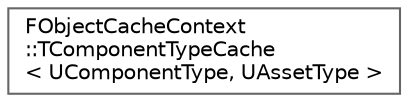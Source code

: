 digraph "Graphical Class Hierarchy"
{
 // INTERACTIVE_SVG=YES
 // LATEX_PDF_SIZE
  bgcolor="transparent";
  edge [fontname=Helvetica,fontsize=10,labelfontname=Helvetica,labelfontsize=10];
  node [fontname=Helvetica,fontsize=10,shape=box,height=0.2,width=0.4];
  rankdir="LR";
  Node0 [id="Node000000",label="FObjectCacheContext\l::TComponentTypeCache\l\< UComponentType, UAssetType \>",height=0.2,width=0.4,color="grey40", fillcolor="white", style="filled",URL="$dc/dbe/structFObjectCacheContext_1_1TComponentTypeCache.html",tooltip=" "];
}
